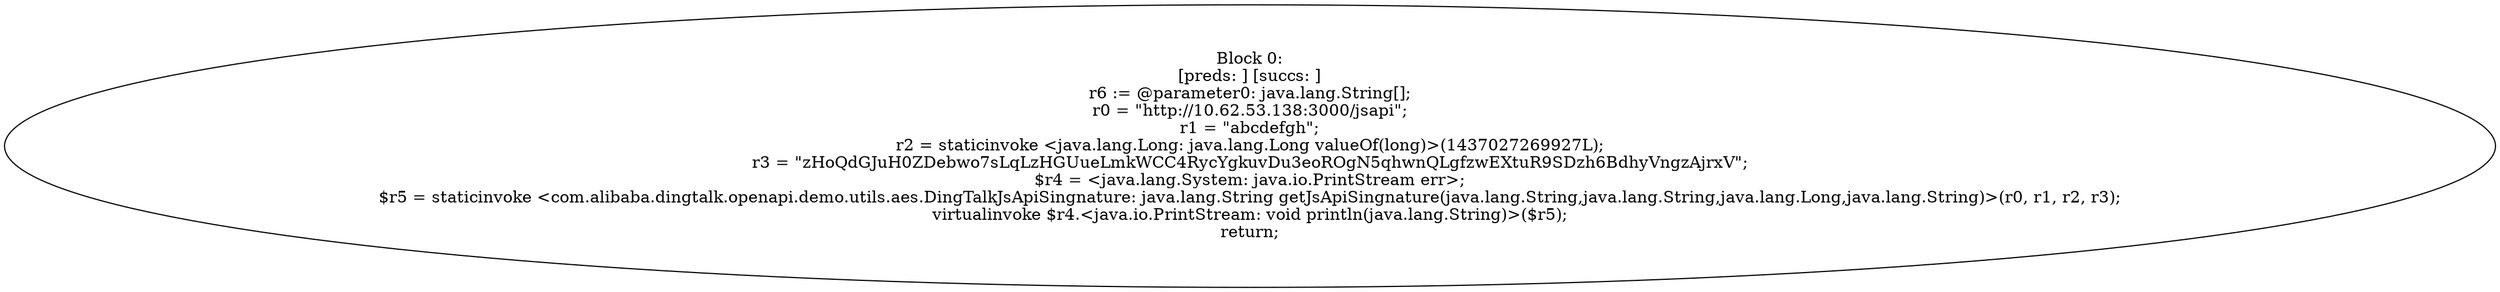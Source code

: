 digraph "unitGraph" {
    "Block 0:
[preds: ] [succs: ]
r6 := @parameter0: java.lang.String[];
r0 = \"http://10.62.53.138:3000/jsapi\";
r1 = \"abcdefgh\";
r2 = staticinvoke <java.lang.Long: java.lang.Long valueOf(long)>(1437027269927L);
r3 = \"zHoQdGJuH0ZDebwo7sLqLzHGUueLmkWCC4RycYgkuvDu3eoROgN5qhwnQLgfzwEXtuR9SDzh6BdhyVngzAjrxV\";
$r4 = <java.lang.System: java.io.PrintStream err>;
$r5 = staticinvoke <com.alibaba.dingtalk.openapi.demo.utils.aes.DingTalkJsApiSingnature: java.lang.String getJsApiSingnature(java.lang.String,java.lang.String,java.lang.Long,java.lang.String)>(r0, r1, r2, r3);
virtualinvoke $r4.<java.io.PrintStream: void println(java.lang.String)>($r5);
return;
"
}
